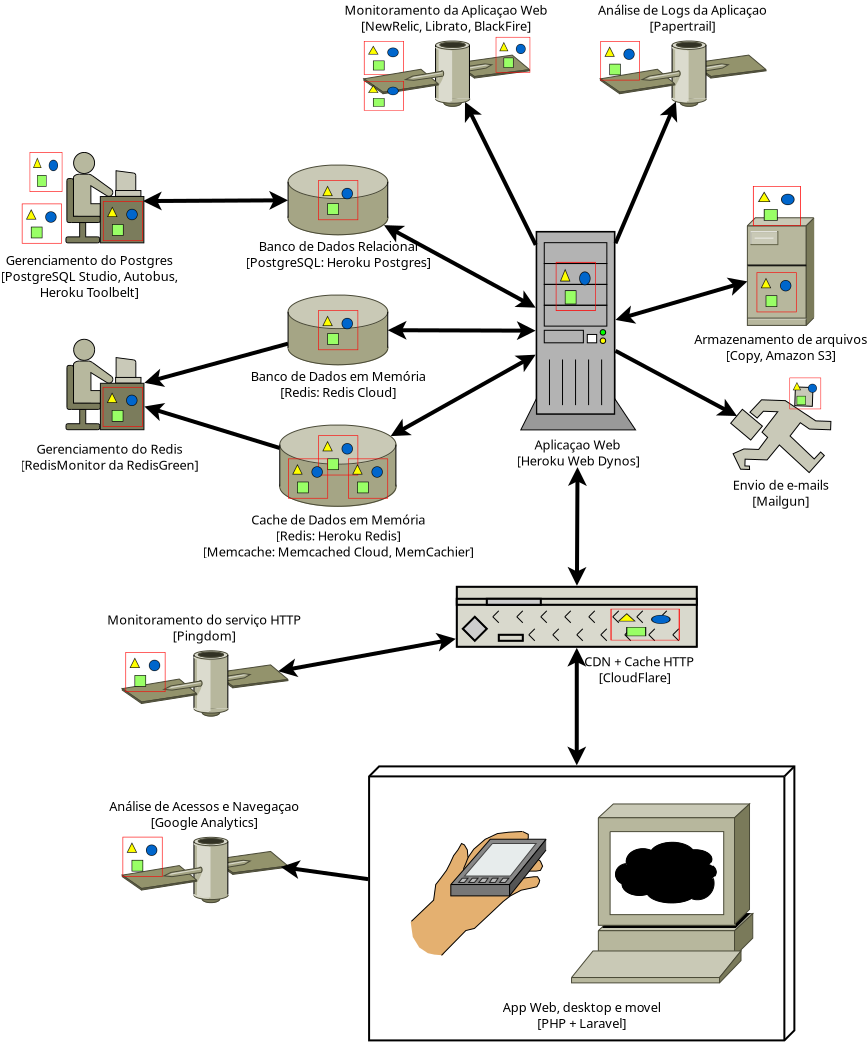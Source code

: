 <?xml version="1.0" encoding="UTF-8"?>
<dia:diagram xmlns:dia="http://www.lysator.liu.se/~alla/dia/">
  <dia:layer name="Segundo Plano" visible="true" active="true">
    <dia:object type="Standard - Line" version="0" id="O0">
      <dia:attribute name="obj_pos">
        <dia:point val="36.836,16.012"/>
      </dia:attribute>
      <dia:attribute name="obj_bb">
        <dia:rectangle val="36.338,15.911;37.305,22.043"/>
      </dia:attribute>
      <dia:attribute name="conn_endpoints">
        <dia:point val="36.836,16.012"/>
        <dia:point val="36.807,21.942"/>
      </dia:attribute>
      <dia:attribute name="numcp">
        <dia:int val="1"/>
      </dia:attribute>
      <dia:attribute name="line_width">
        <dia:real val="0.2"/>
      </dia:attribute>
      <dia:attribute name="start_arrow">
        <dia:enum val="22"/>
      </dia:attribute>
      <dia:attribute name="start_arrow_length">
        <dia:real val="0.5"/>
      </dia:attribute>
      <dia:attribute name="start_arrow_width">
        <dia:real val="0.5"/>
      </dia:attribute>
      <dia:attribute name="end_arrow">
        <dia:enum val="22"/>
      </dia:attribute>
      <dia:attribute name="end_arrow_length">
        <dia:real val="0.5"/>
      </dia:attribute>
      <dia:attribute name="end_arrow_width">
        <dia:real val="0.5"/>
      </dia:attribute>
      <dia:connections>
        <dia:connection handle="0" to="O2" connection="2"/>
        <dia:connection handle="1" to="O54" connection="8"/>
      </dia:connections>
    </dia:object>
    <dia:object type="Standard - Line" version="0" id="O1">
      <dia:attribute name="obj_pos">
        <dia:point val="36.8,25.042"/>
      </dia:attribute>
      <dia:attribute name="obj_bb">
        <dia:rectangle val="36.325,24.942;37.273,31.023"/>
      </dia:attribute>
      <dia:attribute name="conn_endpoints">
        <dia:point val="36.8,25.042"/>
        <dia:point val="36.798,30.923"/>
      </dia:attribute>
      <dia:attribute name="numcp">
        <dia:int val="1"/>
      </dia:attribute>
      <dia:attribute name="line_width">
        <dia:real val="0.2"/>
      </dia:attribute>
      <dia:attribute name="start_arrow">
        <dia:enum val="22"/>
      </dia:attribute>
      <dia:attribute name="start_arrow_length">
        <dia:real val="0.5"/>
      </dia:attribute>
      <dia:attribute name="start_arrow_width">
        <dia:real val="0.5"/>
      </dia:attribute>
      <dia:attribute name="end_arrow">
        <dia:enum val="22"/>
      </dia:attribute>
      <dia:attribute name="end_arrow_length">
        <dia:real val="0.5"/>
      </dia:attribute>
      <dia:attribute name="end_arrow_width">
        <dia:real val="0.5"/>
      </dia:attribute>
      <dia:connections>
        <dia:connection handle="0" to="O54" connection="8"/>
        <dia:connection handle="1" to="O3" connection="8"/>
      </dia:connections>
    </dia:object>
    <dia:object type="Network - General Computer (Tower)" version="1" id="O2">
      <dia:attribute name="obj_pos">
        <dia:point val="34,4.239"/>
      </dia:attribute>
      <dia:attribute name="obj_bb">
        <dia:rectangle val="33.479,4.199;40.258,16.062"/>
      </dia:attribute>
      <dia:attribute name="meta">
        <dia:composite type="dict"/>
      </dia:attribute>
      <dia:attribute name="elem_corner">
        <dia:point val="34,4.239"/>
      </dia:attribute>
      <dia:attribute name="elem_width">
        <dia:real val="5.737"/>
      </dia:attribute>
      <dia:attribute name="elem_height">
        <dia:real val="9.909"/>
      </dia:attribute>
      <dia:attribute name="line_width">
        <dia:real val="0.1"/>
      </dia:attribute>
      <dia:attribute name="line_colour">
        <dia:color val="#000000"/>
      </dia:attribute>
      <dia:attribute name="fill_colour">
        <dia:color val="#ffffff"/>
      </dia:attribute>
      <dia:attribute name="show_background">
        <dia:boolean val="true"/>
      </dia:attribute>
      <dia:attribute name="line_style">
        <dia:enum val="0"/>
        <dia:real val="1"/>
      </dia:attribute>
      <dia:attribute name="padding">
        <dia:real val="0.1"/>
      </dia:attribute>
      <dia:attribute name="text">
        <dia:composite type="text">
          <dia:attribute name="string">
            <dia:string>#Aplicaçao Web
[Heroku Web Dynos]#</dia:string>
          </dia:attribute>
          <dia:attribute name="font">
            <dia:font family="sans" style="0" name="Helvetica"/>
          </dia:attribute>
          <dia:attribute name="height">
            <dia:real val="0.8"/>
          </dia:attribute>
          <dia:attribute name="pos">
            <dia:point val="36.868,15.009"/>
          </dia:attribute>
          <dia:attribute name="color">
            <dia:color val="#000000"/>
          </dia:attribute>
          <dia:attribute name="alignment">
            <dia:enum val="1"/>
          </dia:attribute>
        </dia:composite>
      </dia:attribute>
      <dia:attribute name="flip_horizontal">
        <dia:boolean val="false"/>
      </dia:attribute>
      <dia:attribute name="flip_vertical">
        <dia:boolean val="false"/>
      </dia:attribute>
      <dia:attribute name="subscale">
        <dia:real val="1"/>
      </dia:attribute>
    </dia:object>
    <dia:group>
      <dia:object type="UML - Node" version="0" id="O3">
        <dia:attribute name="obj_pos">
          <dia:point val="26.415,31.473"/>
        </dia:attribute>
        <dia:attribute name="obj_bb">
          <dia:rectangle val="26.365,30.923;47.728,44.724"/>
        </dia:attribute>
        <dia:attribute name="meta">
          <dia:composite type="dict"/>
        </dia:attribute>
        <dia:attribute name="elem_corner">
          <dia:point val="26.415,31.473"/>
        </dia:attribute>
        <dia:attribute name="elem_width">
          <dia:real val="20.764"/>
        </dia:attribute>
        <dia:attribute name="elem_height">
          <dia:real val="13.2"/>
        </dia:attribute>
        <dia:attribute name="line_colour">
          <dia:color val="#000000"/>
        </dia:attribute>
        <dia:attribute name="fill_colour">
          <dia:color val="#ffffff"/>
        </dia:attribute>
        <dia:attribute name="name">
          <dia:composite type="text">
            <dia:attribute name="string">
              <dia:string>##</dia:string>
            </dia:attribute>
            <dia:attribute name="font">
              <dia:font family="sans" style="0" name="Helvetica"/>
            </dia:attribute>
            <dia:attribute name="height">
              <dia:real val="0.8"/>
            </dia:attribute>
            <dia:attribute name="pos">
              <dia:point val="26.915,32.568"/>
            </dia:attribute>
            <dia:attribute name="color">
              <dia:color val="#000000"/>
            </dia:attribute>
            <dia:attribute name="alignment">
              <dia:enum val="0"/>
            </dia:attribute>
          </dia:composite>
        </dia:attribute>
      </dia:object>
      <dia:object type="Standard - Text" version="1" id="O4">
        <dia:attribute name="obj_pos">
          <dia:point val="37.047,43.256"/>
        </dia:attribute>
        <dia:attribute name="obj_bb">
          <dia:rectangle val="32.757,42.661;41.337,44.208"/>
        </dia:attribute>
        <dia:attribute name="text">
          <dia:composite type="text">
            <dia:attribute name="string">
              <dia:string>#App Web, desktop e movel
[PHP + Laravel]#</dia:string>
            </dia:attribute>
            <dia:attribute name="font">
              <dia:font family="sans" style="0" name="Helvetica"/>
            </dia:attribute>
            <dia:attribute name="height">
              <dia:real val="0.8"/>
            </dia:attribute>
            <dia:attribute name="pos">
              <dia:point val="37.047,43.256"/>
            </dia:attribute>
            <dia:attribute name="color">
              <dia:color val="#000000"/>
            </dia:attribute>
            <dia:attribute name="alignment">
              <dia:enum val="1"/>
            </dia:attribute>
          </dia:composite>
        </dia:attribute>
        <dia:attribute name="valign">
          <dia:enum val="3"/>
        </dia:attribute>
      </dia:object>
      <dia:group>
        <dia:object type="Cisco - Newton" version="1" id="O5">
          <dia:attribute name="obj_pos">
            <dia:point val="28.494,34.227"/>
          </dia:attribute>
          <dia:attribute name="obj_bb">
            <dia:rectangle val="28.494,34.227;35.27,40.42"/>
          </dia:attribute>
          <dia:attribute name="meta">
            <dia:composite type="dict"/>
          </dia:attribute>
          <dia:attribute name="elem_corner">
            <dia:point val="28.494,34.227"/>
          </dia:attribute>
          <dia:attribute name="elem_width">
            <dia:real val="6.774"/>
          </dia:attribute>
          <dia:attribute name="elem_height">
            <dia:real val="6.192"/>
          </dia:attribute>
          <dia:attribute name="line_width">
            <dia:real val="0.1"/>
          </dia:attribute>
          <dia:attribute name="line_colour">
            <dia:color val="#000000"/>
          </dia:attribute>
          <dia:attribute name="fill_colour">
            <dia:color val="#ffffff"/>
          </dia:attribute>
          <dia:attribute name="show_background">
            <dia:boolean val="true"/>
          </dia:attribute>
          <dia:attribute name="line_style">
            <dia:enum val="0"/>
            <dia:real val="1"/>
          </dia:attribute>
          <dia:attribute name="flip_horizontal">
            <dia:boolean val="false"/>
          </dia:attribute>
          <dia:attribute name="flip_vertical">
            <dia:boolean val="false"/>
          </dia:attribute>
          <dia:attribute name="subscale">
            <dia:real val="1"/>
          </dia:attribute>
        </dia:object>
        <dia:object type="Cisco - Web browser" version="1" id="O6">
          <dia:attribute name="obj_pos">
            <dia:point val="36.538,32.85"/>
          </dia:attribute>
          <dia:attribute name="obj_bb">
            <dia:rectangle val="36.536,32.849;45.599,41.798"/>
          </dia:attribute>
          <dia:attribute name="meta">
            <dia:composite type="dict"/>
          </dia:attribute>
          <dia:attribute name="elem_corner">
            <dia:point val="36.538,32.85"/>
          </dia:attribute>
          <dia:attribute name="elem_width">
            <dia:real val="9.06"/>
          </dia:attribute>
          <dia:attribute name="elem_height">
            <dia:real val="8.947"/>
          </dia:attribute>
          <dia:attribute name="line_width">
            <dia:real val="0.1"/>
          </dia:attribute>
          <dia:attribute name="line_colour">
            <dia:color val="#000000"/>
          </dia:attribute>
          <dia:attribute name="fill_colour">
            <dia:color val="#ffffff"/>
          </dia:attribute>
          <dia:attribute name="show_background">
            <dia:boolean val="true"/>
          </dia:attribute>
          <dia:attribute name="line_style">
            <dia:enum val="0"/>
            <dia:real val="1"/>
          </dia:attribute>
          <dia:attribute name="flip_horizontal">
            <dia:boolean val="false"/>
          </dia:attribute>
          <dia:attribute name="flip_vertical">
            <dia:boolean val="false"/>
          </dia:attribute>
          <dia:attribute name="subscale">
            <dia:real val="1"/>
          </dia:attribute>
        </dia:object>
      </dia:group>
    </dia:group>
    <dia:object type="Standard - Text" version="1" id="O7">
      <dia:attribute name="obj_pos">
        <dia:point val="26,8"/>
      </dia:attribute>
      <dia:attribute name="obj_bb">
        <dia:rectangle val="25.981,7.386;26,8.19"/>
      </dia:attribute>
      <dia:attribute name="text">
        <dia:composite type="text">
          <dia:attribute name="string">
            <dia:string>##</dia:string>
          </dia:attribute>
          <dia:attribute name="font">
            <dia:font family="sans" style="0" name="Helvetica"/>
          </dia:attribute>
          <dia:attribute name="height">
            <dia:real val="0.8"/>
          </dia:attribute>
          <dia:attribute name="pos">
            <dia:point val="26,8"/>
          </dia:attribute>
          <dia:attribute name="color">
            <dia:color val="#000000"/>
          </dia:attribute>
          <dia:attribute name="alignment">
            <dia:enum val="0"/>
          </dia:attribute>
        </dia:composite>
      </dia:attribute>
      <dia:attribute name="valign">
        <dia:enum val="3"/>
      </dia:attribute>
    </dia:object>
    <dia:object type="Standard - Line" version="0" id="O8">
      <dia:attribute name="obj_pos">
        <dia:point val="15.107,2.706"/>
      </dia:attribute>
      <dia:attribute name="obj_bb">
        <dia:rectangle val="15.007,2.199;22.463,3.174"/>
      </dia:attribute>
      <dia:attribute name="conn_endpoints">
        <dia:point val="15.107,2.706"/>
        <dia:point val="22.363,2.668"/>
      </dia:attribute>
      <dia:attribute name="numcp">
        <dia:int val="1"/>
      </dia:attribute>
      <dia:attribute name="line_width">
        <dia:real val="0.2"/>
      </dia:attribute>
      <dia:attribute name="start_arrow">
        <dia:enum val="22"/>
      </dia:attribute>
      <dia:attribute name="start_arrow_length">
        <dia:real val="0.5"/>
      </dia:attribute>
      <dia:attribute name="start_arrow_width">
        <dia:real val="0.5"/>
      </dia:attribute>
      <dia:attribute name="end_arrow">
        <dia:enum val="22"/>
      </dia:attribute>
      <dia:attribute name="end_arrow_length">
        <dia:real val="0.5"/>
      </dia:attribute>
      <dia:attribute name="end_arrow_width">
        <dia:real val="0.5"/>
      </dia:attribute>
      <dia:connections>
        <dia:connection handle="0" to="O62" connection="2"/>
        <dia:connection handle="1" to="O26" connection="8"/>
      </dia:connections>
    </dia:object>
    <dia:object type="Standard - Line" version="0" id="O9">
      <dia:attribute name="obj_pos">
        <dia:point val="15.181,11.793"/>
      </dia:attribute>
      <dia:attribute name="obj_bb">
        <dia:rectangle val="15.058,9.711;22.486,12.001"/>
      </dia:attribute>
      <dia:attribute name="conn_endpoints">
        <dia:point val="15.181,11.793"/>
        <dia:point val="22.363,9.834"/>
      </dia:attribute>
      <dia:attribute name="numcp">
        <dia:int val="1"/>
      </dia:attribute>
      <dia:attribute name="line_width">
        <dia:real val="0.2"/>
      </dia:attribute>
      <dia:attribute name="start_arrow">
        <dia:enum val="22"/>
      </dia:attribute>
      <dia:attribute name="start_arrow_length">
        <dia:real val="0.5"/>
      </dia:attribute>
      <dia:attribute name="start_arrow_width">
        <dia:real val="0.5"/>
      </dia:attribute>
      <dia:connections>
        <dia:connection handle="0" to="O23" connection="8"/>
        <dia:connection handle="1" to="O15" connection="8"/>
      </dia:connections>
    </dia:object>
    <dia:object type="Standard - Line" version="0" id="O10">
      <dia:attribute name="obj_pos">
        <dia:point val="15.181,12.978"/>
      </dia:attribute>
      <dia:attribute name="obj_bb">
        <dia:rectangle val="15.056,12.803;22.074,15.18"/>
      </dia:attribute>
      <dia:attribute name="conn_endpoints">
        <dia:point val="15.181,12.978"/>
        <dia:point val="21.949,15.055"/>
      </dia:attribute>
      <dia:attribute name="numcp">
        <dia:int val="1"/>
      </dia:attribute>
      <dia:attribute name="line_width">
        <dia:real val="0.2"/>
      </dia:attribute>
      <dia:attribute name="start_arrow">
        <dia:enum val="22"/>
      </dia:attribute>
      <dia:attribute name="start_arrow_length">
        <dia:real val="0.5"/>
      </dia:attribute>
      <dia:attribute name="start_arrow_width">
        <dia:real val="0.5"/>
      </dia:attribute>
      <dia:connections>
        <dia:connection handle="0" to="O23" connection="9"/>
        <dia:connection handle="1" to="O18" connection="8"/>
      </dia:connections>
    </dia:object>
    <dia:object type="Standard - Line" version="0" id="O11">
      <dia:attribute name="obj_pos">
        <dia:point val="27.158,3.91"/>
      </dia:attribute>
      <dia:attribute name="obj_bb">
        <dia:rectangle val="27.023,3.774;34.879,8.173"/>
      </dia:attribute>
      <dia:attribute name="conn_endpoints">
        <dia:point val="27.158,3.91"/>
        <dia:point val="34.743,8.037"/>
      </dia:attribute>
      <dia:attribute name="numcp">
        <dia:int val="1"/>
      </dia:attribute>
      <dia:attribute name="line_width">
        <dia:real val="0.2"/>
      </dia:attribute>
      <dia:attribute name="start_arrow">
        <dia:enum val="22"/>
      </dia:attribute>
      <dia:attribute name="start_arrow_length">
        <dia:real val="0.5"/>
      </dia:attribute>
      <dia:attribute name="start_arrow_width">
        <dia:real val="0.5"/>
      </dia:attribute>
      <dia:attribute name="end_arrow">
        <dia:enum val="22"/>
      </dia:attribute>
      <dia:attribute name="end_arrow_length">
        <dia:real val="0.5"/>
      </dia:attribute>
      <dia:attribute name="end_arrow_width">
        <dia:real val="0.5"/>
      </dia:attribute>
      <dia:connections>
        <dia:connection handle="0" to="O26" connection="8"/>
        <dia:connection handle="1" to="O2" connection="2"/>
      </dia:connections>
    </dia:object>
    <dia:object type="Standard - Line" version="0" id="O12">
      <dia:attribute name="obj_pos">
        <dia:point val="27.347,9.163"/>
      </dia:attribute>
      <dia:attribute name="obj_bb">
        <dia:rectangle val="27.247,8.692;34.843,9.658"/>
      </dia:attribute>
      <dia:attribute name="conn_endpoints">
        <dia:point val="27.347,9.163"/>
        <dia:point val="34.743,9.187"/>
      </dia:attribute>
      <dia:attribute name="numcp">
        <dia:int val="1"/>
      </dia:attribute>
      <dia:attribute name="line_width">
        <dia:real val="0.2"/>
      </dia:attribute>
      <dia:attribute name="start_arrow">
        <dia:enum val="22"/>
      </dia:attribute>
      <dia:attribute name="start_arrow_length">
        <dia:real val="0.5"/>
      </dia:attribute>
      <dia:attribute name="start_arrow_width">
        <dia:real val="0.5"/>
      </dia:attribute>
      <dia:attribute name="end_arrow">
        <dia:enum val="22"/>
      </dia:attribute>
      <dia:attribute name="end_arrow_length">
        <dia:real val="0.5"/>
      </dia:attribute>
      <dia:attribute name="end_arrow_width">
        <dia:real val="0.5"/>
      </dia:attribute>
      <dia:connections>
        <dia:connection handle="0" to="O15" connection="8"/>
        <dia:connection handle="1" to="O2" connection="2"/>
      </dia:connections>
    </dia:object>
    <dia:object type="Standard - Line" version="0" id="O13">
      <dia:attribute name="obj_pos">
        <dia:point val="27.493,14.46"/>
      </dia:attribute>
      <dia:attribute name="obj_bb">
        <dia:rectangle val="27.357,10.252;34.878,14.596"/>
      </dia:attribute>
      <dia:attribute name="conn_endpoints">
        <dia:point val="27.493,14.46"/>
        <dia:point val="34.742,10.388"/>
      </dia:attribute>
      <dia:attribute name="numcp">
        <dia:int val="1"/>
      </dia:attribute>
      <dia:attribute name="line_width">
        <dia:real val="0.2"/>
      </dia:attribute>
      <dia:attribute name="start_arrow">
        <dia:enum val="22"/>
      </dia:attribute>
      <dia:attribute name="start_arrow_length">
        <dia:real val="0.5"/>
      </dia:attribute>
      <dia:attribute name="start_arrow_width">
        <dia:real val="0.5"/>
      </dia:attribute>
      <dia:attribute name="end_arrow">
        <dia:enum val="22"/>
      </dia:attribute>
      <dia:attribute name="end_arrow_length">
        <dia:real val="0.5"/>
      </dia:attribute>
      <dia:attribute name="end_arrow_width">
        <dia:real val="0.5"/>
      </dia:attribute>
      <dia:connections>
        <dia:connection handle="0" to="O18" connection="8"/>
        <dia:connection handle="1" to="O2" connection="2"/>
      </dia:connections>
    </dia:object>
    <dia:group>
      <dia:object type="Standard - Text" version="1" id="O14">
        <dia:attribute name="obj_pos">
          <dia:point val="24.87,11.7"/>
        </dia:attribute>
        <dia:attribute name="obj_bb">
          <dia:rectangle val="20.157,11.105;29.582,12.652"/>
        </dia:attribute>
        <dia:attribute name="text">
          <dia:composite type="text">
            <dia:attribute name="string">
              <dia:string>#Banco de Dados em Memória
[Redis: Redis Cloud]#</dia:string>
            </dia:attribute>
            <dia:attribute name="font">
              <dia:font family="sans" style="0" name="Helvetica"/>
            </dia:attribute>
            <dia:attribute name="height">
              <dia:real val="0.8"/>
            </dia:attribute>
            <dia:attribute name="pos">
              <dia:point val="24.87,11.7"/>
            </dia:attribute>
            <dia:attribute name="color">
              <dia:color val="#000000"/>
            </dia:attribute>
            <dia:attribute name="alignment">
              <dia:enum val="1"/>
            </dia:attribute>
          </dia:composite>
        </dia:attribute>
        <dia:attribute name="valign">
          <dia:enum val="3"/>
        </dia:attribute>
      </dia:object>
      <dia:group>
        <dia:object type="Cisco - Relational Database" version="1" id="O15">
          <dia:attribute name="obj_pos">
            <dia:point val="22.364,7.4"/>
          </dia:attribute>
          <dia:attribute name="obj_bb">
            <dia:rectangle val="22.363,7.399;27.377,10.919"/>
          </dia:attribute>
          <dia:attribute name="meta">
            <dia:composite type="dict"/>
          </dia:attribute>
          <dia:attribute name="elem_corner">
            <dia:point val="22.364,7.4"/>
          </dia:attribute>
          <dia:attribute name="elem_width">
            <dia:real val="5.013"/>
          </dia:attribute>
          <dia:attribute name="elem_height">
            <dia:real val="3.519"/>
          </dia:attribute>
          <dia:attribute name="line_width">
            <dia:real val="0.1"/>
          </dia:attribute>
          <dia:attribute name="line_colour">
            <dia:color val="#000000"/>
          </dia:attribute>
          <dia:attribute name="fill_colour">
            <dia:color val="#ffffff"/>
          </dia:attribute>
          <dia:attribute name="show_background">
            <dia:boolean val="true"/>
          </dia:attribute>
          <dia:attribute name="line_style">
            <dia:enum val="0"/>
            <dia:real val="1"/>
          </dia:attribute>
          <dia:attribute name="flip_horizontal">
            <dia:boolean val="false"/>
          </dia:attribute>
          <dia:attribute name="flip_vertical">
            <dia:boolean val="false"/>
          </dia:attribute>
          <dia:attribute name="subscale">
            <dia:real val="1"/>
          </dia:attribute>
        </dia:object>
        <dia:object type="Standard - Image" version="0" id="O16">
          <dia:attribute name="obj_pos">
            <dia:point val="23.87,8.159"/>
          </dia:attribute>
          <dia:attribute name="obj_bb">
            <dia:rectangle val="23.795,8.084;25.945,10.234"/>
          </dia:attribute>
          <dia:attribute name="elem_corner">
            <dia:point val="23.87,8.159"/>
          </dia:attribute>
          <dia:attribute name="elem_width">
            <dia:real val="2"/>
          </dia:attribute>
          <dia:attribute name="elem_height">
            <dia:real val="2"/>
          </dia:attribute>
          <dia:attribute name="border_width">
            <dia:real val="0.15"/>
          </dia:attribute>
          <dia:attribute name="draw_border">
            <dia:boolean val="false"/>
          </dia:attribute>
          <dia:attribute name="keep_aspect">
            <dia:boolean val="true"/>
          </dia:attribute>
          <dia:attribute name="file">
            <dia:string>#logos de serviços/redis-cloud.png#</dia:string>
          </dia:attribute>
        </dia:object>
      </dia:group>
    </dia:group>
    <dia:object type="Standard - Text" version="1" id="O17">
      <dia:attribute name="obj_pos">
        <dia:point val="24.87,18.873"/>
      </dia:attribute>
      <dia:attribute name="obj_bb">
        <dia:rectangle val="17.52,18.259;32.239,20.663"/>
      </dia:attribute>
      <dia:attribute name="text">
        <dia:composite type="text">
          <dia:attribute name="string">
            <dia:string>#Cache de Dados em Memória
[Redis: Heroku Redis]
[Memcache: Memcached Cloud, MemCachier]#</dia:string>
          </dia:attribute>
          <dia:attribute name="font">
            <dia:font family="sans" style="0" name="Helvetica"/>
          </dia:attribute>
          <dia:attribute name="height">
            <dia:real val="0.8"/>
          </dia:attribute>
          <dia:attribute name="pos">
            <dia:point val="24.87,18.873"/>
          </dia:attribute>
          <dia:attribute name="color">
            <dia:color val="#000000"/>
          </dia:attribute>
          <dia:attribute name="alignment">
            <dia:enum val="1"/>
          </dia:attribute>
        </dia:composite>
      </dia:attribute>
      <dia:attribute name="valign">
        <dia:enum val="3"/>
      </dia:attribute>
    </dia:object>
    <dia:group>
      <dia:object type="Cisco - Relational Database" version="1" id="O18">
        <dia:attribute name="obj_pos">
          <dia:point val="21.949,13.9"/>
        </dia:attribute>
        <dia:attribute name="obj_bb">
          <dia:rectangle val="21.949,13.899;27.791,18.0"/>
        </dia:attribute>
        <dia:attribute name="meta">
          <dia:composite type="dict"/>
        </dia:attribute>
        <dia:attribute name="elem_corner">
          <dia:point val="21.949,13.9"/>
        </dia:attribute>
        <dia:attribute name="elem_width">
          <dia:real val="5.841"/>
        </dia:attribute>
        <dia:attribute name="elem_height">
          <dia:real val="4.1"/>
        </dia:attribute>
        <dia:attribute name="line_width">
          <dia:real val="0.1"/>
        </dia:attribute>
        <dia:attribute name="line_colour">
          <dia:color val="#000000"/>
        </dia:attribute>
        <dia:attribute name="fill_colour">
          <dia:color val="#ffffff"/>
        </dia:attribute>
        <dia:attribute name="show_background">
          <dia:boolean val="true"/>
        </dia:attribute>
        <dia:attribute name="line_style">
          <dia:enum val="0"/>
          <dia:real val="1"/>
        </dia:attribute>
        <dia:attribute name="flip_horizontal">
          <dia:boolean val="false"/>
        </dia:attribute>
        <dia:attribute name="flip_vertical">
          <dia:boolean val="false"/>
        </dia:attribute>
        <dia:attribute name="subscale">
          <dia:real val="1"/>
        </dia:attribute>
      </dia:object>
      <dia:object type="Standard - Image" version="0" id="O19">
        <dia:attribute name="obj_pos">
          <dia:point val="23.87,14.42"/>
        </dia:attribute>
        <dia:attribute name="obj_bb">
          <dia:rectangle val="23.795,14.345;25.945,16.495"/>
        </dia:attribute>
        <dia:attribute name="elem_corner">
          <dia:point val="23.87,14.42"/>
        </dia:attribute>
        <dia:attribute name="elem_width">
          <dia:real val="2"/>
        </dia:attribute>
        <dia:attribute name="elem_height">
          <dia:real val="2"/>
        </dia:attribute>
        <dia:attribute name="border_width">
          <dia:real val="0.15"/>
        </dia:attribute>
        <dia:attribute name="draw_border">
          <dia:boolean val="false"/>
        </dia:attribute>
        <dia:attribute name="keep_aspect">
          <dia:boolean val="true"/>
        </dia:attribute>
        <dia:attribute name="file">
          <dia:string>#logos de serviços/heroku-redis.png#</dia:string>
        </dia:attribute>
      </dia:object>
      <dia:object type="Standard - Image" version="0" id="O20">
        <dia:attribute name="obj_pos">
          <dia:point val="22.364,15.58"/>
        </dia:attribute>
        <dia:attribute name="obj_bb">
          <dia:rectangle val="22.289,15.505;24.439,17.655"/>
        </dia:attribute>
        <dia:attribute name="elem_corner">
          <dia:point val="22.364,15.58"/>
        </dia:attribute>
        <dia:attribute name="elem_width">
          <dia:real val="2"/>
        </dia:attribute>
        <dia:attribute name="elem_height">
          <dia:real val="2"/>
        </dia:attribute>
        <dia:attribute name="border_width">
          <dia:real val="0.15"/>
        </dia:attribute>
        <dia:attribute name="draw_border">
          <dia:boolean val="false"/>
        </dia:attribute>
        <dia:attribute name="keep_aspect">
          <dia:boolean val="true"/>
        </dia:attribute>
        <dia:attribute name="file">
          <dia:string>#logos de serviços/memcachier.png#</dia:string>
        </dia:attribute>
      </dia:object>
      <dia:object type="Standard - Image" version="0" id="O21">
        <dia:attribute name="obj_pos">
          <dia:point val="25.364,15.58"/>
        </dia:attribute>
        <dia:attribute name="obj_bb">
          <dia:rectangle val="25.289,15.505;27.439,17.655"/>
        </dia:attribute>
        <dia:attribute name="elem_corner">
          <dia:point val="25.364,15.58"/>
        </dia:attribute>
        <dia:attribute name="elem_width">
          <dia:real val="2"/>
        </dia:attribute>
        <dia:attribute name="elem_height">
          <dia:real val="2"/>
        </dia:attribute>
        <dia:attribute name="border_width">
          <dia:real val="0.15"/>
        </dia:attribute>
        <dia:attribute name="draw_border">
          <dia:boolean val="false"/>
        </dia:attribute>
        <dia:attribute name="keep_aspect">
          <dia:boolean val="true"/>
        </dia:attribute>
        <dia:attribute name="file">
          <dia:string>#logos de serviços/memcached-cloud.png#</dia:string>
        </dia:attribute>
      </dia:object>
    </dia:group>
    <dia:group>
      <dia:object type="Standard - Text" version="1" id="O22">
        <dia:attribute name="obj_pos">
          <dia:point val="13.436,15.345"/>
        </dia:attribute>
        <dia:attribute name="obj_bb">
          <dia:rectangle val="8.669,14.751;18.203,16.298"/>
        </dia:attribute>
        <dia:attribute name="text">
          <dia:composite type="text">
            <dia:attribute name="string">
              <dia:string>#Gerenciamento do Redis
[RedisMonitor da RedisGreen]#</dia:string>
            </dia:attribute>
            <dia:attribute name="font">
              <dia:font family="sans" style="0" name="Helvetica"/>
            </dia:attribute>
            <dia:attribute name="height">
              <dia:real val="0.8"/>
            </dia:attribute>
            <dia:attribute name="pos">
              <dia:point val="13.436,15.345"/>
            </dia:attribute>
            <dia:attribute name="color">
              <dia:color val="#000000"/>
            </dia:attribute>
            <dia:attribute name="alignment">
              <dia:enum val="1"/>
            </dia:attribute>
          </dia:composite>
        </dia:attribute>
        <dia:attribute name="valign">
          <dia:enum val="3"/>
        </dia:attribute>
      </dia:object>
      <dia:group>
        <dia:object type="Cisco - Androgynous Person" version="1" id="O23">
          <dia:attribute name="obj_pos">
            <dia:point val="11.237,9.594"/>
          </dia:attribute>
          <dia:attribute name="obj_bb">
            <dia:rectangle val="10.354,9.593;15.888,15.043"/>
          </dia:attribute>
          <dia:attribute name="meta">
            <dia:composite type="dict"/>
          </dia:attribute>
          <dia:attribute name="elem_corner">
            <dia:point val="11.237,9.594"/>
          </dia:attribute>
          <dia:attribute name="elem_width">
            <dia:real val="3.944"/>
          </dia:attribute>
          <dia:attribute name="elem_height">
            <dia:real val="4.569"/>
          </dia:attribute>
          <dia:attribute name="line_width">
            <dia:real val="0.1"/>
          </dia:attribute>
          <dia:attribute name="line_colour">
            <dia:color val="#000000"/>
          </dia:attribute>
          <dia:attribute name="fill_colour">
            <dia:color val="#ffffff"/>
          </dia:attribute>
          <dia:attribute name="show_background">
            <dia:boolean val="true"/>
          </dia:attribute>
          <dia:attribute name="line_style">
            <dia:enum val="0"/>
            <dia:real val="1"/>
          </dia:attribute>
          <dia:attribute name="flip_horizontal">
            <dia:boolean val="false"/>
          </dia:attribute>
          <dia:attribute name="flip_vertical">
            <dia:boolean val="false"/>
          </dia:attribute>
          <dia:attribute name="subscale">
            <dia:real val="1"/>
          </dia:attribute>
        </dia:object>
        <dia:object type="Standard - Image" version="0" id="O24">
          <dia:attribute name="obj_pos">
            <dia:point val="13.097,12"/>
          </dia:attribute>
          <dia:attribute name="obj_bb">
            <dia:rectangle val="13.021,11.925;15.171,14.075"/>
          </dia:attribute>
          <dia:attribute name="elem_corner">
            <dia:point val="13.097,12"/>
          </dia:attribute>
          <dia:attribute name="elem_width">
            <dia:real val="2"/>
          </dia:attribute>
          <dia:attribute name="elem_height">
            <dia:real val="2"/>
          </dia:attribute>
          <dia:attribute name="border_width">
            <dia:real val="0.15"/>
          </dia:attribute>
          <dia:attribute name="draw_border">
            <dia:boolean val="false"/>
          </dia:attribute>
          <dia:attribute name="keep_aspect">
            <dia:boolean val="true"/>
          </dia:attribute>
          <dia:attribute name="file">
            <dia:string>#logos de serviços/redis-monitor.png#</dia:string>
          </dia:attribute>
        </dia:object>
      </dia:group>
    </dia:group>
    <dia:group>
      <dia:object type="Standard - Text" version="1" id="O25">
        <dia:attribute name="obj_pos">
          <dia:point val="24.87,5.2"/>
        </dia:attribute>
        <dia:attribute name="obj_bb">
          <dia:rectangle val="19.984,4.605;29.756,6.152"/>
        </dia:attribute>
        <dia:attribute name="text">
          <dia:composite type="text">
            <dia:attribute name="string">
              <dia:string>#Banco de Dados Relacional
[PostgreSQL: Heroku Postgres]#</dia:string>
            </dia:attribute>
            <dia:attribute name="font">
              <dia:font family="sans" style="0" name="Helvetica"/>
            </dia:attribute>
            <dia:attribute name="height">
              <dia:real val="0.8"/>
            </dia:attribute>
            <dia:attribute name="pos">
              <dia:point val="24.87,5.2"/>
            </dia:attribute>
            <dia:attribute name="color">
              <dia:color val="#000000"/>
            </dia:attribute>
            <dia:attribute name="alignment">
              <dia:enum val="1"/>
            </dia:attribute>
          </dia:composite>
        </dia:attribute>
        <dia:attribute name="valign">
          <dia:enum val="3"/>
        </dia:attribute>
      </dia:object>
      <dia:group>
        <dia:object type="Cisco - Relational Database" version="1" id="O26">
          <dia:attribute name="obj_pos">
            <dia:point val="22.364,0.9"/>
          </dia:attribute>
          <dia:attribute name="obj_bb">
            <dia:rectangle val="22.363,0.899;27.377,4.419"/>
          </dia:attribute>
          <dia:attribute name="meta">
            <dia:composite type="dict"/>
          </dia:attribute>
          <dia:attribute name="elem_corner">
            <dia:point val="22.364,0.9"/>
          </dia:attribute>
          <dia:attribute name="elem_width">
            <dia:real val="5.013"/>
          </dia:attribute>
          <dia:attribute name="elem_height">
            <dia:real val="3.519"/>
          </dia:attribute>
          <dia:attribute name="line_width">
            <dia:real val="0.1"/>
          </dia:attribute>
          <dia:attribute name="line_colour">
            <dia:color val="#000000"/>
          </dia:attribute>
          <dia:attribute name="fill_colour">
            <dia:color val="#ffffff"/>
          </dia:attribute>
          <dia:attribute name="show_background">
            <dia:boolean val="true"/>
          </dia:attribute>
          <dia:attribute name="line_style">
            <dia:enum val="0"/>
            <dia:real val="1"/>
          </dia:attribute>
          <dia:attribute name="flip_horizontal">
            <dia:boolean val="false"/>
          </dia:attribute>
          <dia:attribute name="flip_vertical">
            <dia:boolean val="false"/>
          </dia:attribute>
          <dia:attribute name="subscale">
            <dia:real val="1"/>
          </dia:attribute>
        </dia:object>
        <dia:object type="Standard - Image" version="0" id="O27">
          <dia:attribute name="obj_pos">
            <dia:point val="23.87,1.659"/>
          </dia:attribute>
          <dia:attribute name="obj_bb">
            <dia:rectangle val="23.795,1.584;25.945,3.734"/>
          </dia:attribute>
          <dia:attribute name="elem_corner">
            <dia:point val="23.87,1.659"/>
          </dia:attribute>
          <dia:attribute name="elem_width">
            <dia:real val="2"/>
          </dia:attribute>
          <dia:attribute name="elem_height">
            <dia:real val="2"/>
          </dia:attribute>
          <dia:attribute name="border_width">
            <dia:real val="0.15"/>
          </dia:attribute>
          <dia:attribute name="draw_border">
            <dia:boolean val="false"/>
          </dia:attribute>
          <dia:attribute name="keep_aspect">
            <dia:boolean val="true"/>
          </dia:attribute>
          <dia:attribute name="file">
            <dia:string>#logos de serviços/heroku-postgres.png#</dia:string>
          </dia:attribute>
        </dia:object>
      </dia:group>
    </dia:group>
    <dia:object type="Standard - Text" version="1" id="O28">
      <dia:attribute name="obj_pos">
        <dia:point val="12.428,5.9"/>
      </dia:attribute>
      <dia:attribute name="obj_bb">
        <dia:rectangle val="7.733,5.305;17.122,7.652"/>
      </dia:attribute>
      <dia:attribute name="text">
        <dia:composite type="text">
          <dia:attribute name="string">
            <dia:string>#Gerenciamento do Postgres
[PostgreSQL Studio, Autobus,
Heroku Toolbelt]#</dia:string>
          </dia:attribute>
          <dia:attribute name="font">
            <dia:font family="sans" style="0" name="Helvetica"/>
          </dia:attribute>
          <dia:attribute name="height">
            <dia:real val="0.8"/>
          </dia:attribute>
          <dia:attribute name="pos">
            <dia:point val="12.428,5.9"/>
          </dia:attribute>
          <dia:attribute name="color">
            <dia:color val="#000000"/>
          </dia:attribute>
          <dia:attribute name="alignment">
            <dia:enum val="1"/>
          </dia:attribute>
        </dia:composite>
      </dia:attribute>
      <dia:attribute name="valign">
        <dia:enum val="3"/>
      </dia:attribute>
    </dia:object>
    <dia:group>
      <dia:object type="Standard - Text" version="1" id="O29">
        <dia:attribute name="obj_pos">
          <dia:point val="18.177,23.192"/>
        </dia:attribute>
        <dia:attribute name="obj_bb">
          <dia:rectangle val="13.064,23.192;23.29,24.74"/>
        </dia:attribute>
        <dia:attribute name="text">
          <dia:composite type="text">
            <dia:attribute name="string">
              <dia:string>#Monitoramento do serviço HTTP
[Pingdom]#</dia:string>
            </dia:attribute>
            <dia:attribute name="font">
              <dia:font family="sans" style="0" name="Helvetica"/>
            </dia:attribute>
            <dia:attribute name="height">
              <dia:real val="0.8"/>
            </dia:attribute>
            <dia:attribute name="pos">
              <dia:point val="18.177,23.788"/>
            </dia:attribute>
            <dia:attribute name="color">
              <dia:color val="#000000"/>
            </dia:attribute>
            <dia:attribute name="alignment">
              <dia:enum val="1"/>
            </dia:attribute>
          </dia:composite>
        </dia:attribute>
        <dia:attribute name="valign">
          <dia:enum val="0"/>
        </dia:attribute>
      </dia:object>
      <dia:group>
        <dia:object type="Cisco - Satellite" version="1" id="O30">
          <dia:attribute name="obj_pos">
            <dia:point val="14.075,25.192"/>
          </dia:attribute>
          <dia:attribute name="obj_bb">
            <dia:rectangle val="13.996,25.192;22.358,28.478"/>
          </dia:attribute>
          <dia:attribute name="meta">
            <dia:composite type="dict"/>
          </dia:attribute>
          <dia:attribute name="elem_corner">
            <dia:point val="14.075,25.192"/>
          </dia:attribute>
          <dia:attribute name="elem_width">
            <dia:real val="8.282"/>
          </dia:attribute>
          <dia:attribute name="elem_height">
            <dia:real val="3.285"/>
          </dia:attribute>
          <dia:attribute name="line_width">
            <dia:real val="0.1"/>
          </dia:attribute>
          <dia:attribute name="line_colour">
            <dia:color val="#000000"/>
          </dia:attribute>
          <dia:attribute name="fill_colour">
            <dia:color val="#ffffff"/>
          </dia:attribute>
          <dia:attribute name="show_background">
            <dia:boolean val="true"/>
          </dia:attribute>
          <dia:attribute name="line_style">
            <dia:enum val="0"/>
            <dia:real val="1"/>
          </dia:attribute>
          <dia:attribute name="flip_horizontal">
            <dia:boolean val="false"/>
          </dia:attribute>
          <dia:attribute name="flip_vertical">
            <dia:boolean val="false"/>
          </dia:attribute>
          <dia:attribute name="subscale">
            <dia:real val="1"/>
          </dia:attribute>
        </dia:object>
        <dia:object type="Standard - Image" version="0" id="O31">
          <dia:attribute name="obj_pos">
            <dia:point val="14.233,25.254"/>
          </dia:attribute>
          <dia:attribute name="obj_bb">
            <dia:rectangle val="14.158,25.179;16.308,27.329"/>
          </dia:attribute>
          <dia:attribute name="elem_corner">
            <dia:point val="14.233,25.254"/>
          </dia:attribute>
          <dia:attribute name="elem_width">
            <dia:real val="2"/>
          </dia:attribute>
          <dia:attribute name="elem_height">
            <dia:real val="2"/>
          </dia:attribute>
          <dia:attribute name="border_width">
            <dia:real val="0.15"/>
          </dia:attribute>
          <dia:attribute name="draw_border">
            <dia:boolean val="false"/>
          </dia:attribute>
          <dia:attribute name="keep_aspect">
            <dia:boolean val="true"/>
          </dia:attribute>
          <dia:attribute name="file">
            <dia:string>#logos de serviços/pingdom.png#</dia:string>
          </dia:attribute>
        </dia:object>
      </dia:group>
    </dia:group>
    <dia:group>
      <dia:object type="Standard - Text" version="1" id="O32">
        <dia:attribute name="obj_pos">
          <dia:point val="42.083,-7.297"/>
        </dia:attribute>
        <dia:attribute name="obj_bb">
          <dia:rectangle val="37.438,-7.297;46.729,-5.749"/>
        </dia:attribute>
        <dia:attribute name="text">
          <dia:composite type="text">
            <dia:attribute name="string">
              <dia:string>#Análise de Logs da Aplicaçao
[Papertrail]#</dia:string>
            </dia:attribute>
            <dia:attribute name="font">
              <dia:font family="sans" style="0" name="Helvetica"/>
            </dia:attribute>
            <dia:attribute name="height">
              <dia:real val="0.8"/>
            </dia:attribute>
            <dia:attribute name="pos">
              <dia:point val="42.083,-6.702"/>
            </dia:attribute>
            <dia:attribute name="color">
              <dia:color val="#000000"/>
            </dia:attribute>
            <dia:attribute name="alignment">
              <dia:enum val="1"/>
            </dia:attribute>
          </dia:composite>
        </dia:attribute>
        <dia:attribute name="valign">
          <dia:enum val="0"/>
        </dia:attribute>
      </dia:object>
      <dia:group>
        <dia:object type="Cisco - Satellite" version="1" id="O33">
          <dia:attribute name="obj_pos">
            <dia:point val="37.981,-5.297"/>
          </dia:attribute>
          <dia:attribute name="obj_bb">
            <dia:rectangle val="37.902,-5.297;46.265,-2.012"/>
          </dia:attribute>
          <dia:attribute name="meta">
            <dia:composite type="dict"/>
          </dia:attribute>
          <dia:attribute name="elem_corner">
            <dia:point val="37.981,-5.297"/>
          </dia:attribute>
          <dia:attribute name="elem_width">
            <dia:real val="8.282"/>
          </dia:attribute>
          <dia:attribute name="elem_height">
            <dia:real val="3.285"/>
          </dia:attribute>
          <dia:attribute name="line_width">
            <dia:real val="0.1"/>
          </dia:attribute>
          <dia:attribute name="line_colour">
            <dia:color val="#000000"/>
          </dia:attribute>
          <dia:attribute name="fill_colour">
            <dia:color val="#ffffff"/>
          </dia:attribute>
          <dia:attribute name="show_background">
            <dia:boolean val="true"/>
          </dia:attribute>
          <dia:attribute name="line_style">
            <dia:enum val="0"/>
            <dia:real val="1"/>
          </dia:attribute>
          <dia:attribute name="flip_horizontal">
            <dia:boolean val="false"/>
          </dia:attribute>
          <dia:attribute name="flip_vertical">
            <dia:boolean val="false"/>
          </dia:attribute>
          <dia:attribute name="subscale">
            <dia:real val="1"/>
          </dia:attribute>
        </dia:object>
        <dia:object type="Standard - Image" version="0" id="O34">
          <dia:attribute name="obj_pos">
            <dia:point val="37.981,-5.297"/>
          </dia:attribute>
          <dia:attribute name="obj_bb">
            <dia:rectangle val="37.906,-5.372;40.027,-3.251"/>
          </dia:attribute>
          <dia:attribute name="elem_corner">
            <dia:point val="37.981,-5.297"/>
          </dia:attribute>
          <dia:attribute name="elem_width">
            <dia:real val="1.971"/>
          </dia:attribute>
          <dia:attribute name="elem_height">
            <dia:real val="1.971"/>
          </dia:attribute>
          <dia:attribute name="border_width">
            <dia:real val="0.15"/>
          </dia:attribute>
          <dia:attribute name="draw_border">
            <dia:boolean val="false"/>
          </dia:attribute>
          <dia:attribute name="keep_aspect">
            <dia:boolean val="true"/>
          </dia:attribute>
          <dia:attribute name="file">
            <dia:string>#logos de serviços/papertrail.png#</dia:string>
          </dia:attribute>
        </dia:object>
      </dia:group>
    </dia:group>
    <dia:object type="Standard - Line" version="0" id="O35">
      <dia:attribute name="obj_pos">
        <dia:point val="21.866,26.215"/>
      </dia:attribute>
      <dia:attribute name="obj_bb">
        <dia:rectangle val="21.75,24.299;30.866,26.511"/>
      </dia:attribute>
      <dia:attribute name="conn_endpoints">
        <dia:point val="21.866,26.215"/>
        <dia:point val="30.75,24.595"/>
      </dia:attribute>
      <dia:attribute name="numcp">
        <dia:int val="1"/>
      </dia:attribute>
      <dia:attribute name="line_width">
        <dia:real val="0.2"/>
      </dia:attribute>
      <dia:attribute name="start_arrow">
        <dia:enum val="22"/>
      </dia:attribute>
      <dia:attribute name="start_arrow_length">
        <dia:real val="0.5"/>
      </dia:attribute>
      <dia:attribute name="start_arrow_width">
        <dia:real val="0.5"/>
      </dia:attribute>
      <dia:attribute name="end_arrow">
        <dia:enum val="22"/>
      </dia:attribute>
      <dia:attribute name="end_arrow_length">
        <dia:real val="0.5"/>
      </dia:attribute>
      <dia:attribute name="end_arrow_width">
        <dia:real val="0.5"/>
      </dia:attribute>
      <dia:connections>
        <dia:connection handle="0" to="O30" connection="8"/>
        <dia:connection handle="1" to="O54" connection="8"/>
      </dia:connections>
    </dia:object>
    <dia:object type="Standard - Line" version="0" id="O36">
      <dia:attribute name="obj_pos">
        <dia:point val="41.756,-2.268"/>
      </dia:attribute>
      <dia:attribute name="obj_bb">
        <dia:rectangle val="38.602,-2.399;41.888,4.952"/>
      </dia:attribute>
      <dia:attribute name="conn_endpoints">
        <dia:point val="41.756,-2.268"/>
        <dia:point val="38.733,4.821"/>
      </dia:attribute>
      <dia:attribute name="numcp">
        <dia:int val="1"/>
      </dia:attribute>
      <dia:attribute name="line_width">
        <dia:real val="0.2"/>
      </dia:attribute>
      <dia:attribute name="start_arrow">
        <dia:enum val="22"/>
      </dia:attribute>
      <dia:attribute name="start_arrow_length">
        <dia:real val="0.5"/>
      </dia:attribute>
      <dia:attribute name="start_arrow_width">
        <dia:real val="0.5"/>
      </dia:attribute>
      <dia:connections>
        <dia:connection handle="0" to="O33" connection="8"/>
        <dia:connection handle="1" to="O2" connection="2"/>
      </dia:connections>
    </dia:object>
    <dia:object type="Standard - Line" version="0" id="O37">
      <dia:attribute name="obj_pos">
        <dia:point val="31.21,-2.254"/>
      </dia:attribute>
      <dia:attribute name="obj_bb">
        <dia:rectangle val="31.076,-2.387;34.879,5.032"/>
      </dia:attribute>
      <dia:attribute name="conn_endpoints">
        <dia:point val="31.21,-2.254"/>
        <dia:point val="34.745,4.898"/>
      </dia:attribute>
      <dia:attribute name="numcp">
        <dia:int val="1"/>
      </dia:attribute>
      <dia:attribute name="line_width">
        <dia:real val="0.2"/>
      </dia:attribute>
      <dia:attribute name="start_arrow">
        <dia:enum val="22"/>
      </dia:attribute>
      <dia:attribute name="start_arrow_length">
        <dia:real val="0.5"/>
      </dia:attribute>
      <dia:attribute name="start_arrow_width">
        <dia:real val="0.5"/>
      </dia:attribute>
      <dia:connections>
        <dia:connection handle="0" to="O57" connection="8"/>
        <dia:connection handle="1" to="O2" connection="2"/>
      </dia:connections>
    </dia:object>
    <dia:object type="Standard - Text" version="1" id="O38">
      <dia:attribute name="obj_pos">
        <dia:point val="30.258,-7.297"/>
      </dia:attribute>
      <dia:attribute name="obj_bb">
        <dia:rectangle val="24.869,-7.297;35.666,-5.693"/>
      </dia:attribute>
      <dia:attribute name="text">
        <dia:composite type="text">
          <dia:attribute name="string">
            <dia:string>#Monitoramento da Aplicaçao Web
[NewRelic, Librato, BlackFire]#</dia:string>
          </dia:attribute>
          <dia:attribute name="font">
            <dia:font family="sans" style="0" name="Helvetica"/>
          </dia:attribute>
          <dia:attribute name="height">
            <dia:real val="0.8"/>
          </dia:attribute>
          <dia:attribute name="pos">
            <dia:point val="30.258,-6.683"/>
          </dia:attribute>
          <dia:attribute name="color">
            <dia:color val="#000000"/>
          </dia:attribute>
          <dia:attribute name="alignment">
            <dia:enum val="1"/>
          </dia:attribute>
        </dia:composite>
      </dia:attribute>
      <dia:attribute name="valign">
        <dia:enum val="0"/>
      </dia:attribute>
    </dia:object>
    <dia:object type="Standard - Image" version="0" id="O39">
      <dia:attribute name="obj_pos">
        <dia:point val="35.75,5.75"/>
      </dia:attribute>
      <dia:attribute name="obj_bb">
        <dia:rectangle val="35.675,5.675;37.825,8.275"/>
      </dia:attribute>
      <dia:attribute name="elem_corner">
        <dia:point val="35.75,5.75"/>
      </dia:attribute>
      <dia:attribute name="elem_width">
        <dia:real val="2"/>
      </dia:attribute>
      <dia:attribute name="elem_height">
        <dia:real val="2.45"/>
      </dia:attribute>
      <dia:attribute name="border_width">
        <dia:real val="0.15"/>
      </dia:attribute>
      <dia:attribute name="draw_border">
        <dia:boolean val="false"/>
      </dia:attribute>
      <dia:attribute name="keep_aspect">
        <dia:boolean val="true"/>
      </dia:attribute>
      <dia:attribute name="file">
        <dia:string>#logos de serviços/heroku.png#</dia:string>
      </dia:attribute>
    </dia:object>
    <dia:object type="Standard - Line" version="0" id="O40">
      <dia:attribute name="obj_pos">
        <dia:point val="38.734,8.649"/>
      </dia:attribute>
      <dia:attribute name="obj_bb">
        <dia:rectangle val="38.61,6.533;45.457,8.838"/>
      </dia:attribute>
      <dia:attribute name="conn_endpoints">
        <dia:point val="38.734,8.649"/>
        <dia:point val="45.333,6.722"/>
      </dia:attribute>
      <dia:attribute name="numcp">
        <dia:int val="1"/>
      </dia:attribute>
      <dia:attribute name="line_width">
        <dia:real val="0.2"/>
      </dia:attribute>
      <dia:attribute name="start_arrow">
        <dia:enum val="22"/>
      </dia:attribute>
      <dia:attribute name="start_arrow_length">
        <dia:real val="0.5"/>
      </dia:attribute>
      <dia:attribute name="start_arrow_width">
        <dia:real val="0.5"/>
      </dia:attribute>
      <dia:attribute name="end_arrow">
        <dia:enum val="22"/>
      </dia:attribute>
      <dia:attribute name="end_arrow_length">
        <dia:real val="0.5"/>
      </dia:attribute>
      <dia:attribute name="end_arrow_width">
        <dia:real val="0.5"/>
      </dia:attribute>
      <dia:connections>
        <dia:connection handle="0" to="O2" connection="2"/>
        <dia:connection handle="1" to="O42" connection="10"/>
      </dia:connections>
    </dia:object>
    <dia:group>
      <dia:object type="Standard - Text" version="1" id="O41">
        <dia:attribute name="obj_pos">
          <dia:point val="47,10"/>
        </dia:attribute>
        <dia:attribute name="obj_bb">
          <dia:rectangle val="42.379,9.226;51.621,10.774"/>
        </dia:attribute>
        <dia:attribute name="text">
          <dia:composite type="text">
            <dia:attribute name="string">
              <dia:string>#Armazenamento de arquivos
[Copy, Amazon S3]#</dia:string>
            </dia:attribute>
            <dia:attribute name="font">
              <dia:font family="sans" style="0" name="Helvetica"/>
            </dia:attribute>
            <dia:attribute name="height">
              <dia:real val="0.8"/>
            </dia:attribute>
            <dia:attribute name="pos">
              <dia:point val="47,9.821"/>
            </dia:attribute>
            <dia:attribute name="color">
              <dia:color val="#000000"/>
            </dia:attribute>
            <dia:attribute name="alignment">
              <dia:enum val="1"/>
            </dia:attribute>
          </dia:composite>
        </dia:attribute>
        <dia:attribute name="valign">
          <dia:enum val="2"/>
        </dia:attribute>
      </dia:object>
      <dia:group>
        <dia:object type="Cisco - File Server" version="1" id="O42">
          <dia:attribute name="obj_pos">
            <dia:point val="45.329,3.542"/>
          </dia:attribute>
          <dia:attribute name="obj_bb">
            <dia:rectangle val="45.328,3.54;48.672,8.924"/>
          </dia:attribute>
          <dia:attribute name="meta">
            <dia:composite type="dict"/>
          </dia:attribute>
          <dia:attribute name="elem_corner">
            <dia:point val="45.329,3.542"/>
          </dia:attribute>
          <dia:attribute name="elem_width">
            <dia:real val="3.342"/>
          </dia:attribute>
          <dia:attribute name="elem_height">
            <dia:real val="5.381"/>
          </dia:attribute>
          <dia:attribute name="line_width">
            <dia:real val="0.1"/>
          </dia:attribute>
          <dia:attribute name="line_colour">
            <dia:color val="#000000"/>
          </dia:attribute>
          <dia:attribute name="fill_colour">
            <dia:color val="#ffffff"/>
          </dia:attribute>
          <dia:attribute name="show_background">
            <dia:boolean val="true"/>
          </dia:attribute>
          <dia:attribute name="line_style">
            <dia:enum val="0"/>
            <dia:real val="1"/>
          </dia:attribute>
          <dia:attribute name="flip_horizontal">
            <dia:boolean val="false"/>
          </dia:attribute>
          <dia:attribute name="flip_vertical">
            <dia:boolean val="false"/>
          </dia:attribute>
          <dia:attribute name="subscale">
            <dia:real val="1"/>
          </dia:attribute>
        </dia:object>
        <dia:object type="Standard - Image" version="0" id="O43">
          <dia:attribute name="obj_pos">
            <dia:point val="45.608,1.954"/>
          </dia:attribute>
          <dia:attribute name="obj_bb">
            <dia:rectangle val="45.533,1.879;48.08,4.029"/>
          </dia:attribute>
          <dia:attribute name="elem_corner">
            <dia:point val="45.608,1.954"/>
          </dia:attribute>
          <dia:attribute name="elem_width">
            <dia:real val="2.397"/>
          </dia:attribute>
          <dia:attribute name="elem_height">
            <dia:real val="2"/>
          </dia:attribute>
          <dia:attribute name="border_width">
            <dia:real val="0.15"/>
          </dia:attribute>
          <dia:attribute name="draw_border">
            <dia:boolean val="false"/>
          </dia:attribute>
          <dia:attribute name="keep_aspect">
            <dia:boolean val="true"/>
          </dia:attribute>
          <dia:attribute name="file">
            <dia:string>#logos de serviços/copy.png#</dia:string>
          </dia:attribute>
        </dia:object>
        <dia:object type="Standard - Image" version="0" id="O44">
          <dia:attribute name="obj_pos">
            <dia:point val="45.791,6.266"/>
          </dia:attribute>
          <dia:attribute name="obj_bb">
            <dia:rectangle val="45.716,6.191;47.866,8.341"/>
          </dia:attribute>
          <dia:attribute name="elem_corner">
            <dia:point val="45.791,6.266"/>
          </dia:attribute>
          <dia:attribute name="elem_width">
            <dia:real val="2"/>
          </dia:attribute>
          <dia:attribute name="elem_height">
            <dia:real val="2"/>
          </dia:attribute>
          <dia:attribute name="border_width">
            <dia:real val="0.15"/>
          </dia:attribute>
          <dia:attribute name="draw_border">
            <dia:boolean val="false"/>
          </dia:attribute>
          <dia:attribute name="keep_aspect">
            <dia:boolean val="true"/>
          </dia:attribute>
          <dia:attribute name="file">
            <dia:string>#logos de serviços/amazon-s3.png#</dia:string>
          </dia:attribute>
        </dia:object>
      </dia:group>
    </dia:group>
    <dia:object type="Standard - Line" version="0" id="O45">
      <dia:attribute name="obj_pos">
        <dia:point val="38.734,10.195"/>
      </dia:attribute>
      <dia:attribute name="obj_bb">
        <dia:rectangle val="38.599,10.059;45.008,13.593"/>
      </dia:attribute>
      <dia:attribute name="conn_endpoints">
        <dia:point val="38.734,10.195"/>
        <dia:point val="44.81,13.454"/>
      </dia:attribute>
      <dia:attribute name="numcp">
        <dia:int val="1"/>
      </dia:attribute>
      <dia:attribute name="line_width">
        <dia:real val="0.2"/>
      </dia:attribute>
      <dia:attribute name="end_arrow">
        <dia:enum val="22"/>
      </dia:attribute>
      <dia:attribute name="end_arrow_length">
        <dia:real val="0.5"/>
      </dia:attribute>
      <dia:attribute name="end_arrow_width">
        <dia:real val="0.5"/>
      </dia:attribute>
      <dia:connections>
        <dia:connection handle="0" to="O2" connection="2"/>
      </dia:connections>
    </dia:object>
    <dia:group>
      <dia:group>
        <dia:object type="Cisco - Telecommuter" version="1" id="O46">
          <dia:attribute name="obj_pos">
            <dia:point val="44.495,12"/>
          </dia:attribute>
          <dia:attribute name="obj_bb">
            <dia:rectangle val="44.495,12;49.505,16.282"/>
          </dia:attribute>
          <dia:attribute name="meta">
            <dia:composite type="dict"/>
          </dia:attribute>
          <dia:attribute name="elem_corner">
            <dia:point val="44.495,12"/>
          </dia:attribute>
          <dia:attribute name="elem_width">
            <dia:real val="5.01"/>
          </dia:attribute>
          <dia:attribute name="elem_height">
            <dia:real val="4.282"/>
          </dia:attribute>
          <dia:attribute name="line_width">
            <dia:real val="0.2"/>
          </dia:attribute>
          <dia:attribute name="line_colour">
            <dia:color val="#000000"/>
          </dia:attribute>
          <dia:attribute name="fill_colour">
            <dia:color val="#ffffff"/>
          </dia:attribute>
          <dia:attribute name="show_background">
            <dia:boolean val="true"/>
          </dia:attribute>
          <dia:attribute name="line_style">
            <dia:enum val="0"/>
            <dia:real val="1"/>
          </dia:attribute>
          <dia:attribute name="flip_horizontal">
            <dia:boolean val="false"/>
          </dia:attribute>
          <dia:attribute name="flip_vertical">
            <dia:boolean val="false"/>
          </dia:attribute>
          <dia:attribute name="subscale">
            <dia:real val="1"/>
          </dia:attribute>
        </dia:object>
        <dia:object type="Standard - Image" version="0" id="O47">
          <dia:attribute name="obj_pos">
            <dia:point val="47.437,11.536"/>
          </dia:attribute>
          <dia:attribute name="obj_bb">
            <dia:rectangle val="47.337,11.436;49.114,13.213"/>
          </dia:attribute>
          <dia:attribute name="elem_corner">
            <dia:point val="47.437,11.536"/>
          </dia:attribute>
          <dia:attribute name="elem_width">
            <dia:real val="1.577"/>
          </dia:attribute>
          <dia:attribute name="elem_height">
            <dia:real val="1.577"/>
          </dia:attribute>
          <dia:attribute name="border_width">
            <dia:real val="0.2"/>
          </dia:attribute>
          <dia:attribute name="draw_border">
            <dia:boolean val="false"/>
          </dia:attribute>
          <dia:attribute name="keep_aspect">
            <dia:boolean val="true"/>
          </dia:attribute>
          <dia:attribute name="file">
            <dia:string>#logos de serviços/mailgun.png#</dia:string>
          </dia:attribute>
        </dia:object>
      </dia:group>
      <dia:object type="Standard - Text" version="1" id="O48">
        <dia:attribute name="obj_pos">
          <dia:point val="47,16.459"/>
        </dia:attribute>
        <dia:attribute name="obj_bb">
          <dia:rectangle val="44.352,16.459;49.648,18.006"/>
        </dia:attribute>
        <dia:attribute name="text">
          <dia:composite type="text">
            <dia:attribute name="string">
              <dia:string>#Envio de e-mails
[Mailgun]#</dia:string>
            </dia:attribute>
            <dia:attribute name="font">
              <dia:font family="sans" style="0" name="Helvetica"/>
            </dia:attribute>
            <dia:attribute name="height">
              <dia:real val="0.8"/>
            </dia:attribute>
            <dia:attribute name="pos">
              <dia:point val="47,17.053"/>
            </dia:attribute>
            <dia:attribute name="color">
              <dia:color val="#000000"/>
            </dia:attribute>
            <dia:attribute name="alignment">
              <dia:enum val="1"/>
            </dia:attribute>
          </dia:composite>
        </dia:attribute>
        <dia:attribute name="valign">
          <dia:enum val="0"/>
        </dia:attribute>
      </dia:object>
    </dia:group>
    <dia:group>
      <dia:object type="Standard - Text" version="1" id="O49">
        <dia:attribute name="obj_pos">
          <dia:point val="18.177,32.519"/>
        </dia:attribute>
        <dia:attribute name="obj_bb">
          <dia:rectangle val="12.94,32.519;23.414,34.066"/>
        </dia:attribute>
        <dia:attribute name="text">
          <dia:composite type="text">
            <dia:attribute name="string">
              <dia:string>#Análise de Acessos e Navegaçao
[Google Analytics]#</dia:string>
            </dia:attribute>
            <dia:attribute name="font">
              <dia:font family="sans" style="0" name="Helvetica"/>
            </dia:attribute>
            <dia:attribute name="height">
              <dia:real val="0.8"/>
            </dia:attribute>
            <dia:attribute name="pos">
              <dia:point val="18.177,33.114"/>
            </dia:attribute>
            <dia:attribute name="color">
              <dia:color val="#000000"/>
            </dia:attribute>
            <dia:attribute name="alignment">
              <dia:enum val="1"/>
            </dia:attribute>
          </dia:composite>
        </dia:attribute>
        <dia:attribute name="valign">
          <dia:enum val="0"/>
        </dia:attribute>
      </dia:object>
      <dia:group>
        <dia:object type="Cisco - Satellite" version="1" id="O50">
          <dia:attribute name="obj_pos">
            <dia:point val="14.075,34.519"/>
          </dia:attribute>
          <dia:attribute name="obj_bb">
            <dia:rectangle val="13.996,34.518;22.358,37.804"/>
          </dia:attribute>
          <dia:attribute name="meta">
            <dia:composite type="dict"/>
          </dia:attribute>
          <dia:attribute name="elem_corner">
            <dia:point val="14.075,34.519"/>
          </dia:attribute>
          <dia:attribute name="elem_width">
            <dia:real val="8.282"/>
          </dia:attribute>
          <dia:attribute name="elem_height">
            <dia:real val="3.285"/>
          </dia:attribute>
          <dia:attribute name="line_width">
            <dia:real val="0.1"/>
          </dia:attribute>
          <dia:attribute name="line_colour">
            <dia:color val="#000000"/>
          </dia:attribute>
          <dia:attribute name="fill_colour">
            <dia:color val="#ffffff"/>
          </dia:attribute>
          <dia:attribute name="show_background">
            <dia:boolean val="true"/>
          </dia:attribute>
          <dia:attribute name="line_style">
            <dia:enum val="0"/>
            <dia:real val="1"/>
          </dia:attribute>
          <dia:attribute name="flip_horizontal">
            <dia:boolean val="false"/>
          </dia:attribute>
          <dia:attribute name="flip_vertical">
            <dia:boolean val="false"/>
          </dia:attribute>
          <dia:attribute name="subscale">
            <dia:real val="1"/>
          </dia:attribute>
        </dia:object>
        <dia:object type="Standard - Image" version="0" id="O51">
          <dia:attribute name="obj_pos">
            <dia:point val="14.088,34.492"/>
          </dia:attribute>
          <dia:attribute name="obj_bb">
            <dia:rectangle val="13.988,34.392;16.188,36.592"/>
          </dia:attribute>
          <dia:attribute name="elem_corner">
            <dia:point val="14.088,34.492"/>
          </dia:attribute>
          <dia:attribute name="elem_width">
            <dia:real val="2"/>
          </dia:attribute>
          <dia:attribute name="elem_height">
            <dia:real val="2"/>
          </dia:attribute>
          <dia:attribute name="border_width">
            <dia:real val="0.2"/>
          </dia:attribute>
          <dia:attribute name="draw_border">
            <dia:boolean val="false"/>
          </dia:attribute>
          <dia:attribute name="keep_aspect">
            <dia:boolean val="true"/>
          </dia:attribute>
          <dia:attribute name="file">
            <dia:string>#logos de serviços/google-analytics.png#</dia:string>
          </dia:attribute>
        </dia:object>
      </dia:group>
    </dia:group>
    <dia:object type="Standard - Line" version="0" id="O52">
      <dia:attribute name="obj_pos">
        <dia:point val="26.378,36.614"/>
      </dia:attribute>
      <dia:attribute name="obj_bb">
        <dia:rectangle val="21.779,35.631;26.491,36.726"/>
      </dia:attribute>
      <dia:attribute name="conn_endpoints">
        <dia:point val="26.378,36.614"/>
        <dia:point val="22,36"/>
      </dia:attribute>
      <dia:attribute name="numcp">
        <dia:int val="1"/>
      </dia:attribute>
      <dia:attribute name="line_width">
        <dia:real val="0.2"/>
      </dia:attribute>
      <dia:attribute name="end_arrow">
        <dia:enum val="22"/>
      </dia:attribute>
      <dia:attribute name="end_arrow_length">
        <dia:real val="0.5"/>
      </dia:attribute>
      <dia:attribute name="end_arrow_width">
        <dia:real val="0.5"/>
      </dia:attribute>
      <dia:connections>
        <dia:connection handle="0" to="O3" connection="8"/>
      </dia:connections>
    </dia:object>
    <dia:object type="Standard - Text" version="1" id="O53">
      <dia:attribute name="obj_pos">
        <dia:point val="37.677,25.963"/>
      </dia:attribute>
      <dia:attribute name="obj_bb">
        <dia:rectangle val="31.543,25.368;43.812,26.915"/>
      </dia:attribute>
      <dia:attribute name="text">
        <dia:composite type="text">
          <dia:attribute name="string">
            <dia:string>#                              CDN + Cache HTTP
                           [CloudFlare]#</dia:string>
          </dia:attribute>
          <dia:attribute name="font">
            <dia:font family="sans" style="0" name="Helvetica"/>
          </dia:attribute>
          <dia:attribute name="height">
            <dia:real val="0.8"/>
          </dia:attribute>
          <dia:attribute name="pos">
            <dia:point val="37.677,25.963"/>
          </dia:attribute>
          <dia:attribute name="color">
            <dia:color val="#000000"/>
          </dia:attribute>
          <dia:attribute name="alignment">
            <dia:enum val="1"/>
          </dia:attribute>
        </dia:composite>
      </dia:attribute>
      <dia:attribute name="valign">
        <dia:enum val="3"/>
      </dia:attribute>
    </dia:object>
    <dia:group>
      <dia:object type="Network - A Workstation" version="1" id="O54">
        <dia:attribute name="obj_pos">
          <dia:point val="30.8,21.992"/>
        </dia:attribute>
        <dia:attribute name="obj_bb">
          <dia:rectangle val="30.75,21.942;42.85,25.043"/>
        </dia:attribute>
        <dia:attribute name="meta">
          <dia:composite type="dict"/>
        </dia:attribute>
        <dia:attribute name="elem_corner">
          <dia:point val="30.8,21.992"/>
        </dia:attribute>
        <dia:attribute name="elem_width">
          <dia:real val="12.0"/>
        </dia:attribute>
        <dia:attribute name="elem_height">
          <dia:real val="3.0"/>
        </dia:attribute>
        <dia:attribute name="line_width">
          <dia:real val="0.1"/>
        </dia:attribute>
        <dia:attribute name="line_colour">
          <dia:color val="#000000"/>
        </dia:attribute>
        <dia:attribute name="fill_colour">
          <dia:color val="#ffffff"/>
        </dia:attribute>
        <dia:attribute name="show_background">
          <dia:boolean val="true"/>
        </dia:attribute>
        <dia:attribute name="line_style">
          <dia:enum val="0"/>
          <dia:real val="1"/>
        </dia:attribute>
        <dia:attribute name="flip_horizontal">
          <dia:boolean val="false"/>
        </dia:attribute>
        <dia:attribute name="flip_vertical">
          <dia:boolean val="false"/>
        </dia:attribute>
        <dia:attribute name="subscale">
          <dia:real val="1"/>
        </dia:attribute>
      </dia:object>
      <dia:object type="Standard - Image" version="0" id="O55">
        <dia:attribute name="obj_pos">
          <dia:point val="38.486,23.093"/>
        </dia:attribute>
        <dia:attribute name="obj_bb">
          <dia:rectangle val="38.411,23.017;42.025,24.745"/>
        </dia:attribute>
        <dia:attribute name="elem_corner">
          <dia:point val="38.486,23.093"/>
        </dia:attribute>
        <dia:attribute name="elem_width">
          <dia:real val="3.464"/>
        </dia:attribute>
        <dia:attribute name="elem_height">
          <dia:real val="1.578"/>
        </dia:attribute>
        <dia:attribute name="border_width">
          <dia:real val="0.15"/>
        </dia:attribute>
        <dia:attribute name="draw_border">
          <dia:boolean val="false"/>
        </dia:attribute>
        <dia:attribute name="keep_aspect">
          <dia:boolean val="true"/>
        </dia:attribute>
        <dia:attribute name="file">
          <dia:string>#logos de serviços/cloudflare-logo-640px.png#</dia:string>
        </dia:attribute>
      </dia:object>
    </dia:group>
    <dia:group>
      <dia:object type="Standard - Image" version="0" id="O56">
        <dia:attribute name="obj_pos">
          <dia:point val="26.156,-5.297"/>
        </dia:attribute>
        <dia:attribute name="obj_bb">
          <dia:rectangle val="26.081,-5.372;28.231,-3.53"/>
        </dia:attribute>
        <dia:attribute name="elem_corner">
          <dia:point val="26.156,-5.297"/>
        </dia:attribute>
        <dia:attribute name="elem_width">
          <dia:real val="2"/>
        </dia:attribute>
        <dia:attribute name="elem_height">
          <dia:real val="1.692"/>
        </dia:attribute>
        <dia:attribute name="border_width">
          <dia:real val="0.15"/>
        </dia:attribute>
        <dia:attribute name="draw_border">
          <dia:boolean val="false"/>
        </dia:attribute>
        <dia:attribute name="keep_aspect">
          <dia:boolean val="true"/>
        </dia:attribute>
        <dia:attribute name="file">
          <dia:string>#logos de serviços/newrelic.png#</dia:string>
        </dia:attribute>
      </dia:object>
      <dia:object type="Cisco - Satellite" version="1" id="O57">
        <dia:attribute name="obj_pos">
          <dia:point val="26.156,-5.297"/>
        </dia:attribute>
        <dia:attribute name="obj_bb">
          <dia:rectangle val="26.077,-5.297;34.439,-2.012"/>
        </dia:attribute>
        <dia:attribute name="meta">
          <dia:composite type="dict"/>
        </dia:attribute>
        <dia:attribute name="elem_corner">
          <dia:point val="26.156,-5.297"/>
        </dia:attribute>
        <dia:attribute name="elem_width">
          <dia:real val="8.282"/>
        </dia:attribute>
        <dia:attribute name="elem_height">
          <dia:real val="3.285"/>
        </dia:attribute>
        <dia:attribute name="line_width">
          <dia:real val="0.1"/>
        </dia:attribute>
        <dia:attribute name="line_colour">
          <dia:color val="#000000"/>
        </dia:attribute>
        <dia:attribute name="fill_colour">
          <dia:color val="#ffffff"/>
        </dia:attribute>
        <dia:attribute name="show_background">
          <dia:boolean val="true"/>
        </dia:attribute>
        <dia:attribute name="line_style">
          <dia:enum val="0"/>
          <dia:real val="1"/>
        </dia:attribute>
        <dia:attribute name="flip_horizontal">
          <dia:boolean val="false"/>
        </dia:attribute>
        <dia:attribute name="flip_vertical">
          <dia:boolean val="false"/>
        </dia:attribute>
        <dia:attribute name="subscale">
          <dia:real val="1"/>
        </dia:attribute>
      </dia:object>
      <dia:object type="Standard - Image" version="0" id="O58">
        <dia:attribute name="obj_pos">
          <dia:point val="26.156,-3.297"/>
        </dia:attribute>
        <dia:attribute name="obj_bb">
          <dia:rectangle val="26.081,-3.372;28.231,-1.74"/>
        </dia:attribute>
        <dia:attribute name="elem_corner">
          <dia:point val="26.156,-3.297"/>
        </dia:attribute>
        <dia:attribute name="elem_width">
          <dia:real val="2"/>
        </dia:attribute>
        <dia:attribute name="elem_height">
          <dia:real val="1.481"/>
        </dia:attribute>
        <dia:attribute name="border_width">
          <dia:real val="0.15"/>
        </dia:attribute>
        <dia:attribute name="draw_border">
          <dia:boolean val="false"/>
        </dia:attribute>
        <dia:attribute name="keep_aspect">
          <dia:boolean val="true"/>
        </dia:attribute>
        <dia:attribute name="file">
          <dia:string>#logos de serviços/librato.png#</dia:string>
        </dia:attribute>
      </dia:object>
      <dia:object type="Standard - Image" version="0" id="O59">
        <dia:attribute name="obj_pos">
          <dia:point val="32.748,-5.5"/>
        </dia:attribute>
        <dia:attribute name="obj_bb">
          <dia:rectangle val="32.648,-5.6;34.57,-3.614"/>
        </dia:attribute>
        <dia:attribute name="elem_corner">
          <dia:point val="32.748,-5.5"/>
        </dia:attribute>
        <dia:attribute name="elem_width">
          <dia:real val="1.723"/>
        </dia:attribute>
        <dia:attribute name="elem_height">
          <dia:real val="1.786"/>
        </dia:attribute>
        <dia:attribute name="border_width">
          <dia:real val="0.2"/>
        </dia:attribute>
        <dia:attribute name="draw_border">
          <dia:boolean val="false"/>
        </dia:attribute>
        <dia:attribute name="keep_aspect">
          <dia:boolean val="true"/>
        </dia:attribute>
        <dia:attribute name="file">
          <dia:string>#logos de serviços/blackfire.png#</dia:string>
        </dia:attribute>
      </dia:object>
    </dia:group>
    <dia:group>
      <dia:object type="Cisco - Androgynous Person" version="1" id="O60">
        <dia:attribute name="obj_pos">
          <dia:point val="11.234,0.252"/>
        </dia:attribute>
        <dia:attribute name="obj_bb">
          <dia:rectangle val="10.351,0.252;15.885,5.702"/>
        </dia:attribute>
        <dia:attribute name="meta">
          <dia:composite type="dict"/>
        </dia:attribute>
        <dia:attribute name="elem_corner">
          <dia:point val="11.234,0.252"/>
        </dia:attribute>
        <dia:attribute name="elem_width">
          <dia:real val="3.944"/>
        </dia:attribute>
        <dia:attribute name="elem_height">
          <dia:real val="4.569"/>
        </dia:attribute>
        <dia:attribute name="line_width">
          <dia:real val="0.1"/>
        </dia:attribute>
        <dia:attribute name="line_colour">
          <dia:color val="#000000"/>
        </dia:attribute>
        <dia:attribute name="fill_colour">
          <dia:color val="#ffffff"/>
        </dia:attribute>
        <dia:attribute name="show_background">
          <dia:boolean val="true"/>
        </dia:attribute>
        <dia:attribute name="line_style">
          <dia:enum val="0"/>
          <dia:real val="1"/>
        </dia:attribute>
        <dia:attribute name="flip_horizontal">
          <dia:boolean val="false"/>
        </dia:attribute>
        <dia:attribute name="flip_vertical">
          <dia:boolean val="false"/>
        </dia:attribute>
        <dia:attribute name="subscale">
          <dia:real val="1"/>
        </dia:attribute>
      </dia:object>
      <dia:object type="Standard - Image" version="0" id="O61">
        <dia:attribute name="obj_pos">
          <dia:point val="9.444,0.253"/>
        </dia:attribute>
        <dia:attribute name="obj_bb">
          <dia:rectangle val="9.369,0.178;11.152,2.328"/>
        </dia:attribute>
        <dia:attribute name="elem_corner">
          <dia:point val="9.444,0.253"/>
        </dia:attribute>
        <dia:attribute name="elem_width">
          <dia:real val="1.633"/>
        </dia:attribute>
        <dia:attribute name="elem_height">
          <dia:real val="2"/>
        </dia:attribute>
        <dia:attribute name="border_width">
          <dia:real val="0.15"/>
        </dia:attribute>
        <dia:attribute name="draw_border">
          <dia:boolean val="false"/>
        </dia:attribute>
        <dia:attribute name="keep_aspect">
          <dia:boolean val="true"/>
        </dia:attribute>
        <dia:attribute name="file">
          <dia:string>#logos de serviços/heroku.png#</dia:string>
        </dia:attribute>
      </dia:object>
      <dia:object type="Standard - Image" version="0" id="O62">
        <dia:attribute name="obj_pos">
          <dia:point val="13.107,2.706"/>
        </dia:attribute>
        <dia:attribute name="obj_bb">
          <dia:rectangle val="13.033,2.631;15.182,4.781"/>
        </dia:attribute>
        <dia:attribute name="elem_corner">
          <dia:point val="13.107,2.706"/>
        </dia:attribute>
        <dia:attribute name="elem_width">
          <dia:real val="2"/>
        </dia:attribute>
        <dia:attribute name="elem_height">
          <dia:real val="2"/>
        </dia:attribute>
        <dia:attribute name="border_width">
          <dia:real val="0.15"/>
        </dia:attribute>
        <dia:attribute name="draw_border">
          <dia:boolean val="false"/>
        </dia:attribute>
        <dia:attribute name="keep_aspect">
          <dia:boolean val="true"/>
        </dia:attribute>
        <dia:attribute name="file">
          <dia:string>#logos de serviços/postgresql-studio.png#</dia:string>
        </dia:attribute>
      </dia:object>
      <dia:object type="Standard - Image" version="0" id="O63">
        <dia:attribute name="obj_pos">
          <dia:point val="9.052,2.832"/>
        </dia:attribute>
        <dia:attribute name="obj_bb">
          <dia:rectangle val="8.952,2.732;11.152,4.932"/>
        </dia:attribute>
        <dia:attribute name="elem_corner">
          <dia:point val="9.052,2.832"/>
        </dia:attribute>
        <dia:attribute name="elem_width">
          <dia:real val="2"/>
        </dia:attribute>
        <dia:attribute name="elem_height">
          <dia:real val="2"/>
        </dia:attribute>
        <dia:attribute name="border_width">
          <dia:real val="0.2"/>
        </dia:attribute>
        <dia:attribute name="draw_border">
          <dia:boolean val="false"/>
        </dia:attribute>
        <dia:attribute name="keep_aspect">
          <dia:boolean val="true"/>
        </dia:attribute>
        <dia:attribute name="file">
          <dia:string>#logos de serviços/autobus.png#</dia:string>
        </dia:attribute>
      </dia:object>
    </dia:group>
  </dia:layer>
</dia:diagram>
